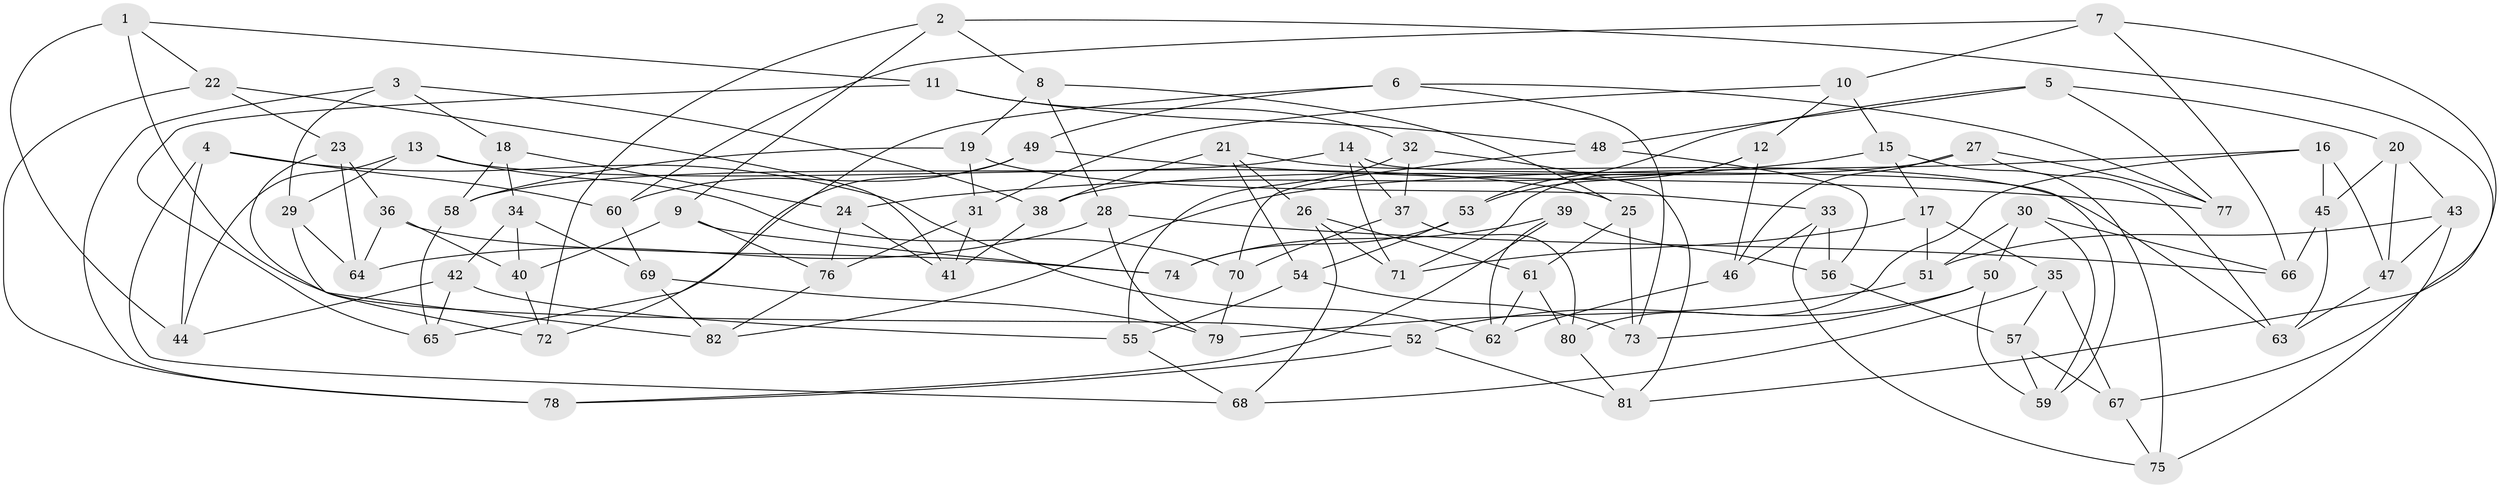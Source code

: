 // coarse degree distribution, {6: 0.54, 5: 0.1, 4: 0.34, 3: 0.02}
// Generated by graph-tools (version 1.1) at 2025/52/02/27/25 19:52:31]
// undirected, 82 vertices, 164 edges
graph export_dot {
graph [start="1"]
  node [color=gray90,style=filled];
  1;
  2;
  3;
  4;
  5;
  6;
  7;
  8;
  9;
  10;
  11;
  12;
  13;
  14;
  15;
  16;
  17;
  18;
  19;
  20;
  21;
  22;
  23;
  24;
  25;
  26;
  27;
  28;
  29;
  30;
  31;
  32;
  33;
  34;
  35;
  36;
  37;
  38;
  39;
  40;
  41;
  42;
  43;
  44;
  45;
  46;
  47;
  48;
  49;
  50;
  51;
  52;
  53;
  54;
  55;
  56;
  57;
  58;
  59;
  60;
  61;
  62;
  63;
  64;
  65;
  66;
  67;
  68;
  69;
  70;
  71;
  72;
  73;
  74;
  75;
  76;
  77;
  78;
  79;
  80;
  81;
  82;
  1 -- 11;
  1 -- 44;
  1 -- 22;
  1 -- 52;
  2 -- 8;
  2 -- 9;
  2 -- 67;
  2 -- 72;
  3 -- 18;
  3 -- 78;
  3 -- 29;
  3 -- 38;
  4 -- 62;
  4 -- 60;
  4 -- 44;
  4 -- 68;
  5 -- 53;
  5 -- 48;
  5 -- 20;
  5 -- 77;
  6 -- 77;
  6 -- 73;
  6 -- 72;
  6 -- 49;
  7 -- 66;
  7 -- 10;
  7 -- 81;
  7 -- 60;
  8 -- 28;
  8 -- 19;
  8 -- 25;
  9 -- 40;
  9 -- 74;
  9 -- 76;
  10 -- 12;
  10 -- 15;
  10 -- 31;
  11 -- 48;
  11 -- 32;
  11 -- 65;
  12 -- 46;
  12 -- 53;
  12 -- 71;
  13 -- 70;
  13 -- 44;
  13 -- 29;
  13 -- 25;
  14 -- 59;
  14 -- 37;
  14 -- 71;
  14 -- 58;
  15 -- 24;
  15 -- 75;
  15 -- 17;
  16 -- 82;
  16 -- 47;
  16 -- 45;
  16 -- 80;
  17 -- 35;
  17 -- 51;
  17 -- 71;
  18 -- 58;
  18 -- 34;
  18 -- 24;
  19 -- 58;
  19 -- 33;
  19 -- 31;
  20 -- 45;
  20 -- 47;
  20 -- 43;
  21 -- 63;
  21 -- 54;
  21 -- 26;
  21 -- 38;
  22 -- 78;
  22 -- 23;
  22 -- 41;
  23 -- 82;
  23 -- 64;
  23 -- 36;
  24 -- 76;
  24 -- 41;
  25 -- 61;
  25 -- 73;
  26 -- 68;
  26 -- 61;
  26 -- 71;
  27 -- 46;
  27 -- 38;
  27 -- 63;
  27 -- 77;
  28 -- 79;
  28 -- 66;
  28 -- 64;
  29 -- 72;
  29 -- 64;
  30 -- 66;
  30 -- 59;
  30 -- 50;
  30 -- 51;
  31 -- 76;
  31 -- 41;
  32 -- 81;
  32 -- 37;
  32 -- 55;
  33 -- 56;
  33 -- 75;
  33 -- 46;
  34 -- 40;
  34 -- 69;
  34 -- 42;
  35 -- 57;
  35 -- 68;
  35 -- 67;
  36 -- 40;
  36 -- 64;
  36 -- 74;
  37 -- 80;
  37 -- 70;
  38 -- 41;
  39 -- 74;
  39 -- 56;
  39 -- 78;
  39 -- 62;
  40 -- 72;
  42 -- 55;
  42 -- 65;
  42 -- 44;
  43 -- 51;
  43 -- 75;
  43 -- 47;
  45 -- 63;
  45 -- 66;
  46 -- 62;
  47 -- 63;
  48 -- 70;
  48 -- 56;
  49 -- 60;
  49 -- 77;
  49 -- 65;
  50 -- 52;
  50 -- 59;
  50 -- 73;
  51 -- 79;
  52 -- 78;
  52 -- 81;
  53 -- 74;
  53 -- 54;
  54 -- 55;
  54 -- 73;
  55 -- 68;
  56 -- 57;
  57 -- 59;
  57 -- 67;
  58 -- 65;
  60 -- 69;
  61 -- 62;
  61 -- 80;
  67 -- 75;
  69 -- 79;
  69 -- 82;
  70 -- 79;
  76 -- 82;
  80 -- 81;
}

